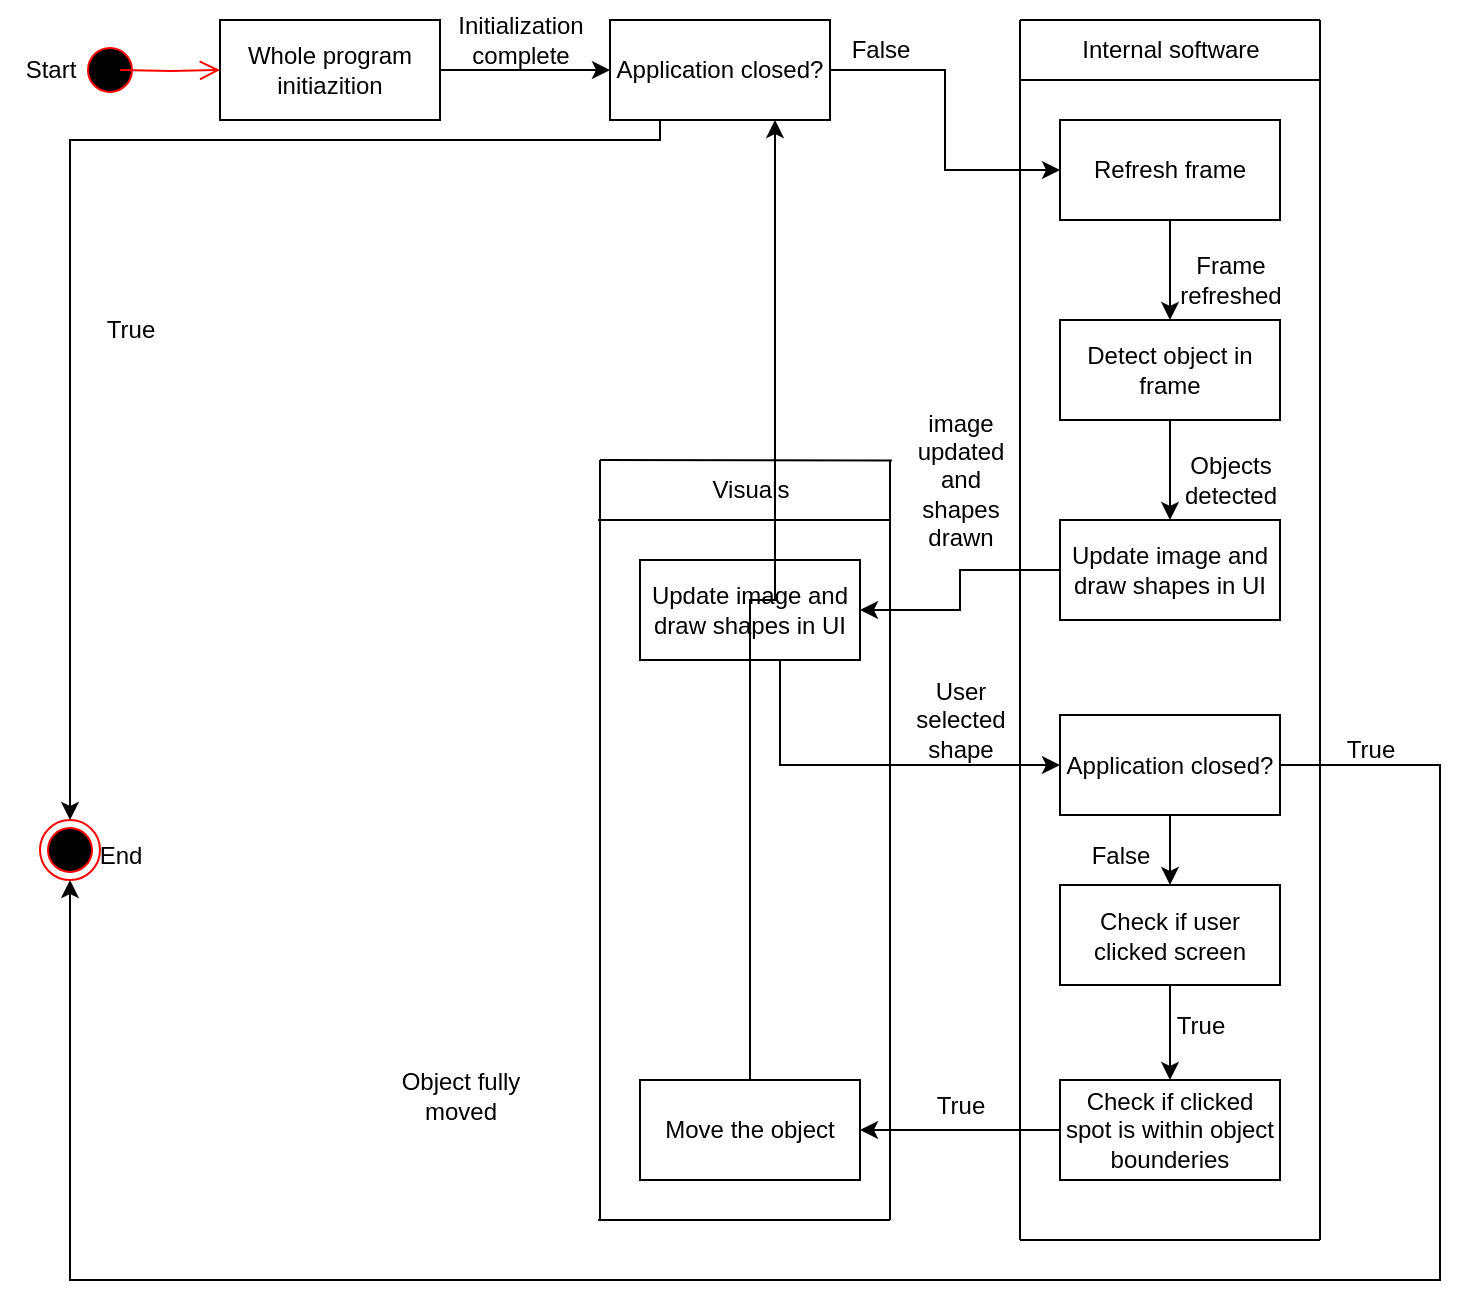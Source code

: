 <mxfile version="22.0.3" type="device">
  <diagram name="Page-1" id="uusyuPtWQC3lofXgPWhZ">
    <mxGraphModel dx="1036" dy="654" grid="1" gridSize="10" guides="1" tooltips="1" connect="1" arrows="1" fold="1" page="1" pageScale="1" pageWidth="850" pageHeight="1100" math="0" shadow="0">
      <root>
        <mxCell id="0" />
        <mxCell id="1" parent="0" />
        <mxCell id="JmaIHFwTn8H2zfp1c5Yl-1" value="" style="ellipse;html=1;shape=endState;fillColor=#000000;strokeColor=#ff0000;" vertex="1" parent="1">
          <mxGeometry x="30" y="410" width="30" height="30" as="geometry" />
        </mxCell>
        <mxCell id="JmaIHFwTn8H2zfp1c5Yl-4" style="edgeStyle=orthogonalEdgeStyle;rounded=0;orthogonalLoop=1;jettySize=auto;html=1;entryX=0.5;entryY=0;entryDx=0;entryDy=0;" edge="1" parent="1" source="JmaIHFwTn8H2zfp1c5Yl-3" target="JmaIHFwTn8H2zfp1c5Yl-1">
          <mxGeometry relative="1" as="geometry">
            <Array as="points">
              <mxPoint x="340" y="70" />
              <mxPoint x="45" y="70" />
            </Array>
          </mxGeometry>
        </mxCell>
        <mxCell id="JmaIHFwTn8H2zfp1c5Yl-7" style="edgeStyle=orthogonalEdgeStyle;rounded=0;orthogonalLoop=1;jettySize=auto;html=1;" edge="1" parent="1" source="JmaIHFwTn8H2zfp1c5Yl-3" target="JmaIHFwTn8H2zfp1c5Yl-6">
          <mxGeometry relative="1" as="geometry" />
        </mxCell>
        <mxCell id="JmaIHFwTn8H2zfp1c5Yl-3" value="Application closed?" style="html=1;whiteSpace=wrap;" vertex="1" parent="1">
          <mxGeometry x="315" y="10" width="110" height="50" as="geometry" />
        </mxCell>
        <mxCell id="JmaIHFwTn8H2zfp1c5Yl-5" value="True" style="text;html=1;align=center;verticalAlign=middle;resizable=0;points=[];autosize=1;strokeColor=none;fillColor=none;" vertex="1" parent="1">
          <mxGeometry x="50" y="150" width="50" height="30" as="geometry" />
        </mxCell>
        <mxCell id="JmaIHFwTn8H2zfp1c5Yl-10" style="edgeStyle=orthogonalEdgeStyle;rounded=0;orthogonalLoop=1;jettySize=auto;html=1;" edge="1" parent="1" source="JmaIHFwTn8H2zfp1c5Yl-6" target="JmaIHFwTn8H2zfp1c5Yl-9">
          <mxGeometry relative="1" as="geometry" />
        </mxCell>
        <mxCell id="JmaIHFwTn8H2zfp1c5Yl-6" value="Refresh frame" style="html=1;whiteSpace=wrap;" vertex="1" parent="1">
          <mxGeometry x="540" y="60" width="110" height="50" as="geometry" />
        </mxCell>
        <mxCell id="JmaIHFwTn8H2zfp1c5Yl-8" value="False" style="text;html=1;align=center;verticalAlign=middle;resizable=0;points=[];autosize=1;strokeColor=none;fillColor=none;" vertex="1" parent="1">
          <mxGeometry x="425" y="10" width="50" height="30" as="geometry" />
        </mxCell>
        <mxCell id="JmaIHFwTn8H2zfp1c5Yl-13" style="edgeStyle=orthogonalEdgeStyle;rounded=0;orthogonalLoop=1;jettySize=auto;html=1;" edge="1" parent="1" source="JmaIHFwTn8H2zfp1c5Yl-9" target="JmaIHFwTn8H2zfp1c5Yl-12">
          <mxGeometry relative="1" as="geometry" />
        </mxCell>
        <mxCell id="JmaIHFwTn8H2zfp1c5Yl-9" value="Detect object in frame" style="html=1;whiteSpace=wrap;" vertex="1" parent="1">
          <mxGeometry x="540" y="160" width="110" height="50" as="geometry" />
        </mxCell>
        <mxCell id="JmaIHFwTn8H2zfp1c5Yl-11" value="Frame&lt;br&gt;refreshed" style="text;html=1;align=center;verticalAlign=middle;resizable=0;points=[];autosize=1;strokeColor=none;fillColor=none;" vertex="1" parent="1">
          <mxGeometry x="590" y="120" width="70" height="40" as="geometry" />
        </mxCell>
        <mxCell id="JmaIHFwTn8H2zfp1c5Yl-42" style="edgeStyle=orthogonalEdgeStyle;rounded=0;orthogonalLoop=1;jettySize=auto;html=1;entryX=1;entryY=0.5;entryDx=0;entryDy=0;" edge="1" parent="1" source="JmaIHFwTn8H2zfp1c5Yl-12" target="JmaIHFwTn8H2zfp1c5Yl-23">
          <mxGeometry relative="1" as="geometry" />
        </mxCell>
        <mxCell id="JmaIHFwTn8H2zfp1c5Yl-12" value="Update image and draw shapes in UI" style="html=1;whiteSpace=wrap;" vertex="1" parent="1">
          <mxGeometry x="540" y="260" width="110" height="50" as="geometry" />
        </mxCell>
        <mxCell id="JmaIHFwTn8H2zfp1c5Yl-14" value="Objects&lt;br&gt;detected" style="text;html=1;align=center;verticalAlign=middle;resizable=0;points=[];autosize=1;strokeColor=none;fillColor=none;" vertex="1" parent="1">
          <mxGeometry x="590" y="220" width="70" height="40" as="geometry" />
        </mxCell>
        <mxCell id="JmaIHFwTn8H2zfp1c5Yl-17" value="" style="endArrow=none;html=1;rounded=0;" edge="1" parent="1">
          <mxGeometry width="50" height="50" relative="1" as="geometry">
            <mxPoint x="520" y="620" as="sourcePoint" />
            <mxPoint x="520" y="10" as="targetPoint" />
          </mxGeometry>
        </mxCell>
        <mxCell id="JmaIHFwTn8H2zfp1c5Yl-18" value="" style="endArrow=none;html=1;rounded=0;" edge="1" parent="1">
          <mxGeometry width="50" height="50" relative="1" as="geometry">
            <mxPoint x="520" y="10" as="sourcePoint" />
            <mxPoint x="670" y="10" as="targetPoint" />
          </mxGeometry>
        </mxCell>
        <mxCell id="JmaIHFwTn8H2zfp1c5Yl-19" value="" style="endArrow=none;html=1;rounded=0;" edge="1" parent="1">
          <mxGeometry width="50" height="50" relative="1" as="geometry">
            <mxPoint x="670" y="620" as="sourcePoint" />
            <mxPoint x="670" y="10" as="targetPoint" />
          </mxGeometry>
        </mxCell>
        <mxCell id="JmaIHFwTn8H2zfp1c5Yl-20" value="" style="endArrow=none;html=1;rounded=0;" edge="1" parent="1">
          <mxGeometry width="50" height="50" relative="1" as="geometry">
            <mxPoint x="520" y="620" as="sourcePoint" />
            <mxPoint x="670" y="620" as="targetPoint" />
          </mxGeometry>
        </mxCell>
        <mxCell id="JmaIHFwTn8H2zfp1c5Yl-21" value="" style="endArrow=none;html=1;rounded=0;" edge="1" parent="1">
          <mxGeometry width="50" height="50" relative="1" as="geometry">
            <mxPoint x="520" y="40" as="sourcePoint" />
            <mxPoint x="670" y="40" as="targetPoint" />
          </mxGeometry>
        </mxCell>
        <mxCell id="JmaIHFwTn8H2zfp1c5Yl-22" value="Internal software" style="text;html=1;align=center;verticalAlign=middle;resizable=0;points=[];autosize=1;strokeColor=none;fillColor=none;" vertex="1" parent="1">
          <mxGeometry x="540" y="10" width="110" height="30" as="geometry" />
        </mxCell>
        <mxCell id="JmaIHFwTn8H2zfp1c5Yl-45" style="edgeStyle=orthogonalEdgeStyle;rounded=0;orthogonalLoop=1;jettySize=auto;html=1;entryX=0;entryY=0.5;entryDx=0;entryDy=0;" edge="1" parent="1" source="JmaIHFwTn8H2zfp1c5Yl-23" target="JmaIHFwTn8H2zfp1c5Yl-31">
          <mxGeometry relative="1" as="geometry">
            <Array as="points">
              <mxPoint x="400" y="383" />
            </Array>
          </mxGeometry>
        </mxCell>
        <mxCell id="JmaIHFwTn8H2zfp1c5Yl-23" value="Update image and draw shapes in UI" style="html=1;whiteSpace=wrap;" vertex="1" parent="1">
          <mxGeometry x="330" y="280" width="110" height="50" as="geometry" />
        </mxCell>
        <mxCell id="JmaIHFwTn8H2zfp1c5Yl-25" value="image&lt;br&gt;updated&lt;br&gt;and&lt;br&gt;shapes&lt;br&gt;drawn" style="text;html=1;align=center;verticalAlign=middle;resizable=0;points=[];autosize=1;strokeColor=none;fillColor=none;" vertex="1" parent="1">
          <mxGeometry x="455" y="195" width="70" height="90" as="geometry" />
        </mxCell>
        <mxCell id="JmaIHFwTn8H2zfp1c5Yl-40" style="edgeStyle=orthogonalEdgeStyle;rounded=0;orthogonalLoop=1;jettySize=auto;html=1;entryX=0.5;entryY=0;entryDx=0;entryDy=0;" edge="1" parent="1" source="JmaIHFwTn8H2zfp1c5Yl-31" target="JmaIHFwTn8H2zfp1c5Yl-39">
          <mxGeometry relative="1" as="geometry" />
        </mxCell>
        <mxCell id="JmaIHFwTn8H2zfp1c5Yl-65" style="edgeStyle=orthogonalEdgeStyle;rounded=0;orthogonalLoop=1;jettySize=auto;html=1;entryX=0.5;entryY=1;entryDx=0;entryDy=0;" edge="1" parent="1" source="JmaIHFwTn8H2zfp1c5Yl-31" target="JmaIHFwTn8H2zfp1c5Yl-1">
          <mxGeometry relative="1" as="geometry">
            <Array as="points">
              <mxPoint x="730" y="383" />
              <mxPoint x="730" y="640" />
              <mxPoint x="45" y="640" />
            </Array>
          </mxGeometry>
        </mxCell>
        <mxCell id="JmaIHFwTn8H2zfp1c5Yl-31" value="Application closed?" style="html=1;whiteSpace=wrap;" vertex="1" parent="1">
          <mxGeometry x="540" y="357.5" width="110" height="50" as="geometry" />
        </mxCell>
        <mxCell id="JmaIHFwTn8H2zfp1c5Yl-33" value="User&lt;br&gt;selected&lt;br&gt;shape" style="text;html=1;align=center;verticalAlign=middle;resizable=0;points=[];autosize=1;strokeColor=none;fillColor=none;" vertex="1" parent="1">
          <mxGeometry x="455" y="330" width="70" height="60" as="geometry" />
        </mxCell>
        <mxCell id="JmaIHFwTn8H2zfp1c5Yl-36" value="True" style="text;html=1;align=center;verticalAlign=middle;resizable=0;points=[];autosize=1;strokeColor=none;fillColor=none;" vertex="1" parent="1">
          <mxGeometry x="670" y="360" width="50" height="30" as="geometry" />
        </mxCell>
        <mxCell id="JmaIHFwTn8H2zfp1c5Yl-37" value="Start" style="text;html=1;align=center;verticalAlign=middle;resizable=0;points=[];autosize=1;strokeColor=none;fillColor=none;" vertex="1" parent="1">
          <mxGeometry x="10" y="20" width="50" height="30" as="geometry" />
        </mxCell>
        <mxCell id="JmaIHFwTn8H2zfp1c5Yl-38" value="End" style="text;html=1;align=center;verticalAlign=middle;resizable=0;points=[];autosize=1;strokeColor=none;fillColor=none;" vertex="1" parent="1">
          <mxGeometry x="50" y="412.5" width="40" height="30" as="geometry" />
        </mxCell>
        <mxCell id="JmaIHFwTn8H2zfp1c5Yl-47" style="edgeStyle=orthogonalEdgeStyle;rounded=0;orthogonalLoop=1;jettySize=auto;html=1;" edge="1" parent="1" source="JmaIHFwTn8H2zfp1c5Yl-39" target="JmaIHFwTn8H2zfp1c5Yl-46">
          <mxGeometry relative="1" as="geometry" />
        </mxCell>
        <mxCell id="JmaIHFwTn8H2zfp1c5Yl-39" value="Check if user clicked screen" style="html=1;whiteSpace=wrap;" vertex="1" parent="1">
          <mxGeometry x="540" y="442.5" width="110" height="50" as="geometry" />
        </mxCell>
        <mxCell id="JmaIHFwTn8H2zfp1c5Yl-41" value="False" style="text;html=1;align=center;verticalAlign=middle;resizable=0;points=[];autosize=1;strokeColor=none;fillColor=none;" vertex="1" parent="1">
          <mxGeometry x="545" y="412.5" width="50" height="30" as="geometry" />
        </mxCell>
        <mxCell id="JmaIHFwTn8H2zfp1c5Yl-50" style="edgeStyle=orthogonalEdgeStyle;rounded=0;orthogonalLoop=1;jettySize=auto;html=1;entryX=1;entryY=0.5;entryDx=0;entryDy=0;" edge="1" parent="1" source="JmaIHFwTn8H2zfp1c5Yl-46" target="JmaIHFwTn8H2zfp1c5Yl-49">
          <mxGeometry relative="1" as="geometry" />
        </mxCell>
        <mxCell id="JmaIHFwTn8H2zfp1c5Yl-46" value="Check if clicked spot is within object bounderies" style="html=1;whiteSpace=wrap;" vertex="1" parent="1">
          <mxGeometry x="540" y="540" width="110" height="50" as="geometry" />
        </mxCell>
        <mxCell id="JmaIHFwTn8H2zfp1c5Yl-48" value="True" style="text;html=1;align=center;verticalAlign=middle;resizable=0;points=[];autosize=1;strokeColor=none;fillColor=none;" vertex="1" parent="1">
          <mxGeometry x="585" y="498" width="50" height="30" as="geometry" />
        </mxCell>
        <mxCell id="JmaIHFwTn8H2zfp1c5Yl-52" style="edgeStyle=orthogonalEdgeStyle;rounded=0;orthogonalLoop=1;jettySize=auto;html=1;entryX=0.75;entryY=1;entryDx=0;entryDy=0;" edge="1" parent="1" source="JmaIHFwTn8H2zfp1c5Yl-49" target="JmaIHFwTn8H2zfp1c5Yl-3">
          <mxGeometry relative="1" as="geometry" />
        </mxCell>
        <mxCell id="JmaIHFwTn8H2zfp1c5Yl-49" value="Move the object" style="html=1;whiteSpace=wrap;" vertex="1" parent="1">
          <mxGeometry x="330" y="540" width="110" height="50" as="geometry" />
        </mxCell>
        <mxCell id="JmaIHFwTn8H2zfp1c5Yl-51" value="True" style="text;html=1;align=center;verticalAlign=middle;resizable=0;points=[];autosize=1;strokeColor=none;fillColor=none;" vertex="1" parent="1">
          <mxGeometry x="465" y="538" width="50" height="30" as="geometry" />
        </mxCell>
        <mxCell id="JmaIHFwTn8H2zfp1c5Yl-53" value="Object fully&lt;br&gt;moved" style="text;html=1;align=center;verticalAlign=middle;resizable=0;points=[];autosize=1;strokeColor=none;fillColor=none;" vertex="1" parent="1">
          <mxGeometry x="200" y="528" width="80" height="40" as="geometry" />
        </mxCell>
        <mxCell id="JmaIHFwTn8H2zfp1c5Yl-54" value="" style="endArrow=none;html=1;rounded=0;" edge="1" parent="1">
          <mxGeometry width="50" height="50" relative="1" as="geometry">
            <mxPoint x="310" y="610" as="sourcePoint" />
            <mxPoint x="310" y="230" as="targetPoint" />
          </mxGeometry>
        </mxCell>
        <mxCell id="JmaIHFwTn8H2zfp1c5Yl-55" value="" style="endArrow=none;html=1;rounded=0;" edge="1" parent="1">
          <mxGeometry width="50" height="50" relative="1" as="geometry">
            <mxPoint x="455" y="610" as="sourcePoint" />
            <mxPoint x="455" y="230" as="targetPoint" />
          </mxGeometry>
        </mxCell>
        <mxCell id="JmaIHFwTn8H2zfp1c5Yl-56" value="" style="endArrow=none;html=1;rounded=0;entryX=0.014;entryY=0.391;entryDx=0;entryDy=0;entryPerimeter=0;" edge="1" parent="1" target="JmaIHFwTn8H2zfp1c5Yl-25">
          <mxGeometry width="50" height="50" relative="1" as="geometry">
            <mxPoint x="310" y="230" as="sourcePoint" />
            <mxPoint x="360" y="180" as="targetPoint" />
          </mxGeometry>
        </mxCell>
        <mxCell id="JmaIHFwTn8H2zfp1c5Yl-58" value="" style="endArrow=none;html=1;rounded=0;entryX=0.014;entryY=0.391;entryDx=0;entryDy=0;entryPerimeter=0;" edge="1" parent="1">
          <mxGeometry width="50" height="50" relative="1" as="geometry">
            <mxPoint x="309" y="610" as="sourcePoint" />
            <mxPoint x="455" y="610" as="targetPoint" />
          </mxGeometry>
        </mxCell>
        <mxCell id="JmaIHFwTn8H2zfp1c5Yl-60" value="Visuals" style="text;html=1;align=center;verticalAlign=middle;resizable=0;points=[];autosize=1;strokeColor=none;fillColor=none;" vertex="1" parent="1">
          <mxGeometry x="355" y="230" width="60" height="30" as="geometry" />
        </mxCell>
        <mxCell id="JmaIHFwTn8H2zfp1c5Yl-62" value="" style="endArrow=none;html=1;rounded=0;entryX=0.014;entryY=0.391;entryDx=0;entryDy=0;entryPerimeter=0;" edge="1" parent="1">
          <mxGeometry width="50" height="50" relative="1" as="geometry">
            <mxPoint x="309" y="260" as="sourcePoint" />
            <mxPoint x="455" y="260" as="targetPoint" />
          </mxGeometry>
        </mxCell>
        <mxCell id="JmaIHFwTn8H2zfp1c5Yl-69" style="edgeStyle=orthogonalEdgeStyle;rounded=0;orthogonalLoop=1;jettySize=auto;html=1;" edge="1" parent="1" source="JmaIHFwTn8H2zfp1c5Yl-66" target="JmaIHFwTn8H2zfp1c5Yl-3">
          <mxGeometry relative="1" as="geometry" />
        </mxCell>
        <mxCell id="JmaIHFwTn8H2zfp1c5Yl-66" value="Whole program initiazition" style="html=1;whiteSpace=wrap;" vertex="1" parent="1">
          <mxGeometry x="120" y="10" width="110" height="50" as="geometry" />
        </mxCell>
        <mxCell id="JmaIHFwTn8H2zfp1c5Yl-67" value="" style="ellipse;html=1;shape=startState;fillColor=#000000;strokeColor=#ff0000;" vertex="1" parent="1">
          <mxGeometry x="50" y="20" width="30" height="30" as="geometry" />
        </mxCell>
        <mxCell id="JmaIHFwTn8H2zfp1c5Yl-68" value="" style="edgeStyle=orthogonalEdgeStyle;html=1;verticalAlign=bottom;endArrow=open;endSize=8;strokeColor=#ff0000;rounded=0;entryX=0;entryY=0.5;entryDx=0;entryDy=0;" edge="1" parent="1" target="JmaIHFwTn8H2zfp1c5Yl-66">
          <mxGeometry relative="1" as="geometry">
            <mxPoint x="65" y="110" as="targetPoint" />
            <mxPoint x="70" y="35" as="sourcePoint" />
          </mxGeometry>
        </mxCell>
        <mxCell id="JmaIHFwTn8H2zfp1c5Yl-71" value="Initialization&lt;br&gt;complete" style="text;html=1;align=center;verticalAlign=middle;resizable=0;points=[];autosize=1;strokeColor=none;fillColor=none;" vertex="1" parent="1">
          <mxGeometry x="225" width="90" height="40" as="geometry" />
        </mxCell>
      </root>
    </mxGraphModel>
  </diagram>
</mxfile>
